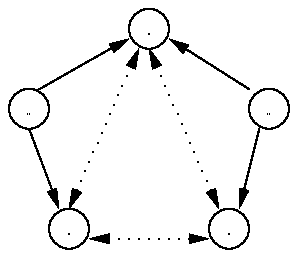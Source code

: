 ...\"
...\"  @OSF_COPYRIGHT@
...\"  COPYRIGHT NOTICE
...\"  Copyright (c) 1990, 1991, 1992, 1993 Open Software Foundation, Inc.
...\"  ALL RIGHTS RESERVED (DCE).  See the file named COPYRIGHT.DCE in the
...\"  src directory for the full copyright text.
...\"
...\"
...\" HISTORY
...\" $Log: 3i_time_14.pic,v $
...\" Revision 1.1.2.3  1993/01/29  17:21:33  cjd
...\" 	Embedded copyright notice
...\" 	[1993/01/29  17:06:23  cjd]
...\"
...\" Revision 1.1.2.2  1992/09/01  17:19:09  weir
...\" 	Moved
...\" 	[1992/09/01  17:02:52  weir]
...\" 
...\" Revision 1.1  1992/01/29  15:42:19  damon
...\" 	Initial revision
...\" 
...\" $EndLog$
...\"
...\" (c) Copyright 1991, Open Software Foundation, Inc. ALL RIGHTS RESERVED
.PS
scale = 80
line <-> dotted from 32, 4 \
	to 80, 4 
line <-> dotted from 56, 80 \
	to 84, 16 
line <-> dotted from 52, 80 \
	to 24, 16 
line ->  from 100, 48 \
	to 92, 16 
line ->  from 96, 64 \
	to 64, 84 
line ->  from 8, 48 \
	to 20, 16 
line ->  from 12, 64 \
	to 48, 84 
"\fR\s10C\s0\fP"  at 8, 56
"\fR\s10C\s0\fP"  at 104, 56
"\fR\s10S\s0\fP"  at 88, 8
"\fR\s10S\s0\fP"  at 24, 8
"\fR\s10S\s0\fP"  at 56, 88
circle radius 8 at 104, 56
circle radius 8 at 8, 56
circle radius 8 at 88, 8
circle radius 8 at 24, 8
circle radius 8 at 56, 88
.PE
